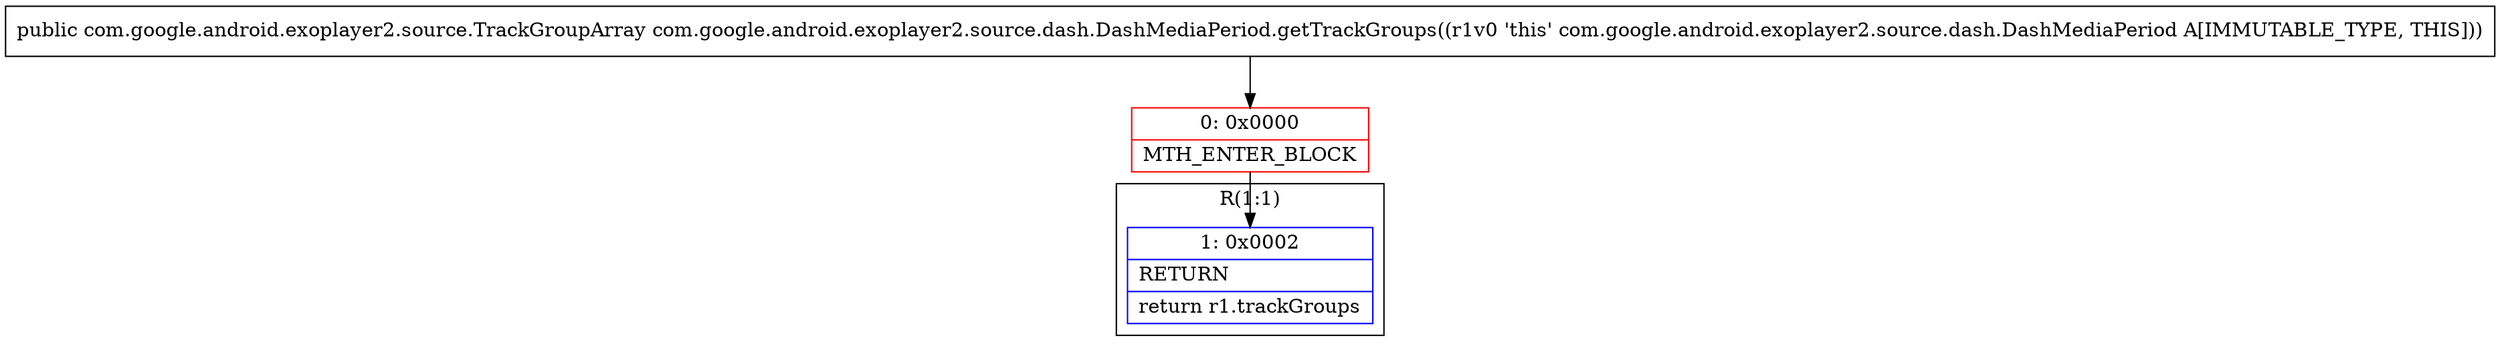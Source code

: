 digraph "CFG forcom.google.android.exoplayer2.source.dash.DashMediaPeriod.getTrackGroups()Lcom\/google\/android\/exoplayer2\/source\/TrackGroupArray;" {
subgraph cluster_Region_496133765 {
label = "R(1:1)";
node [shape=record,color=blue];
Node_1 [shape=record,label="{1\:\ 0x0002|RETURN\l|return r1.trackGroups\l}"];
}
Node_0 [shape=record,color=red,label="{0\:\ 0x0000|MTH_ENTER_BLOCK\l}"];
MethodNode[shape=record,label="{public com.google.android.exoplayer2.source.TrackGroupArray com.google.android.exoplayer2.source.dash.DashMediaPeriod.getTrackGroups((r1v0 'this' com.google.android.exoplayer2.source.dash.DashMediaPeriod A[IMMUTABLE_TYPE, THIS])) }"];
MethodNode -> Node_0;
Node_0 -> Node_1;
}

